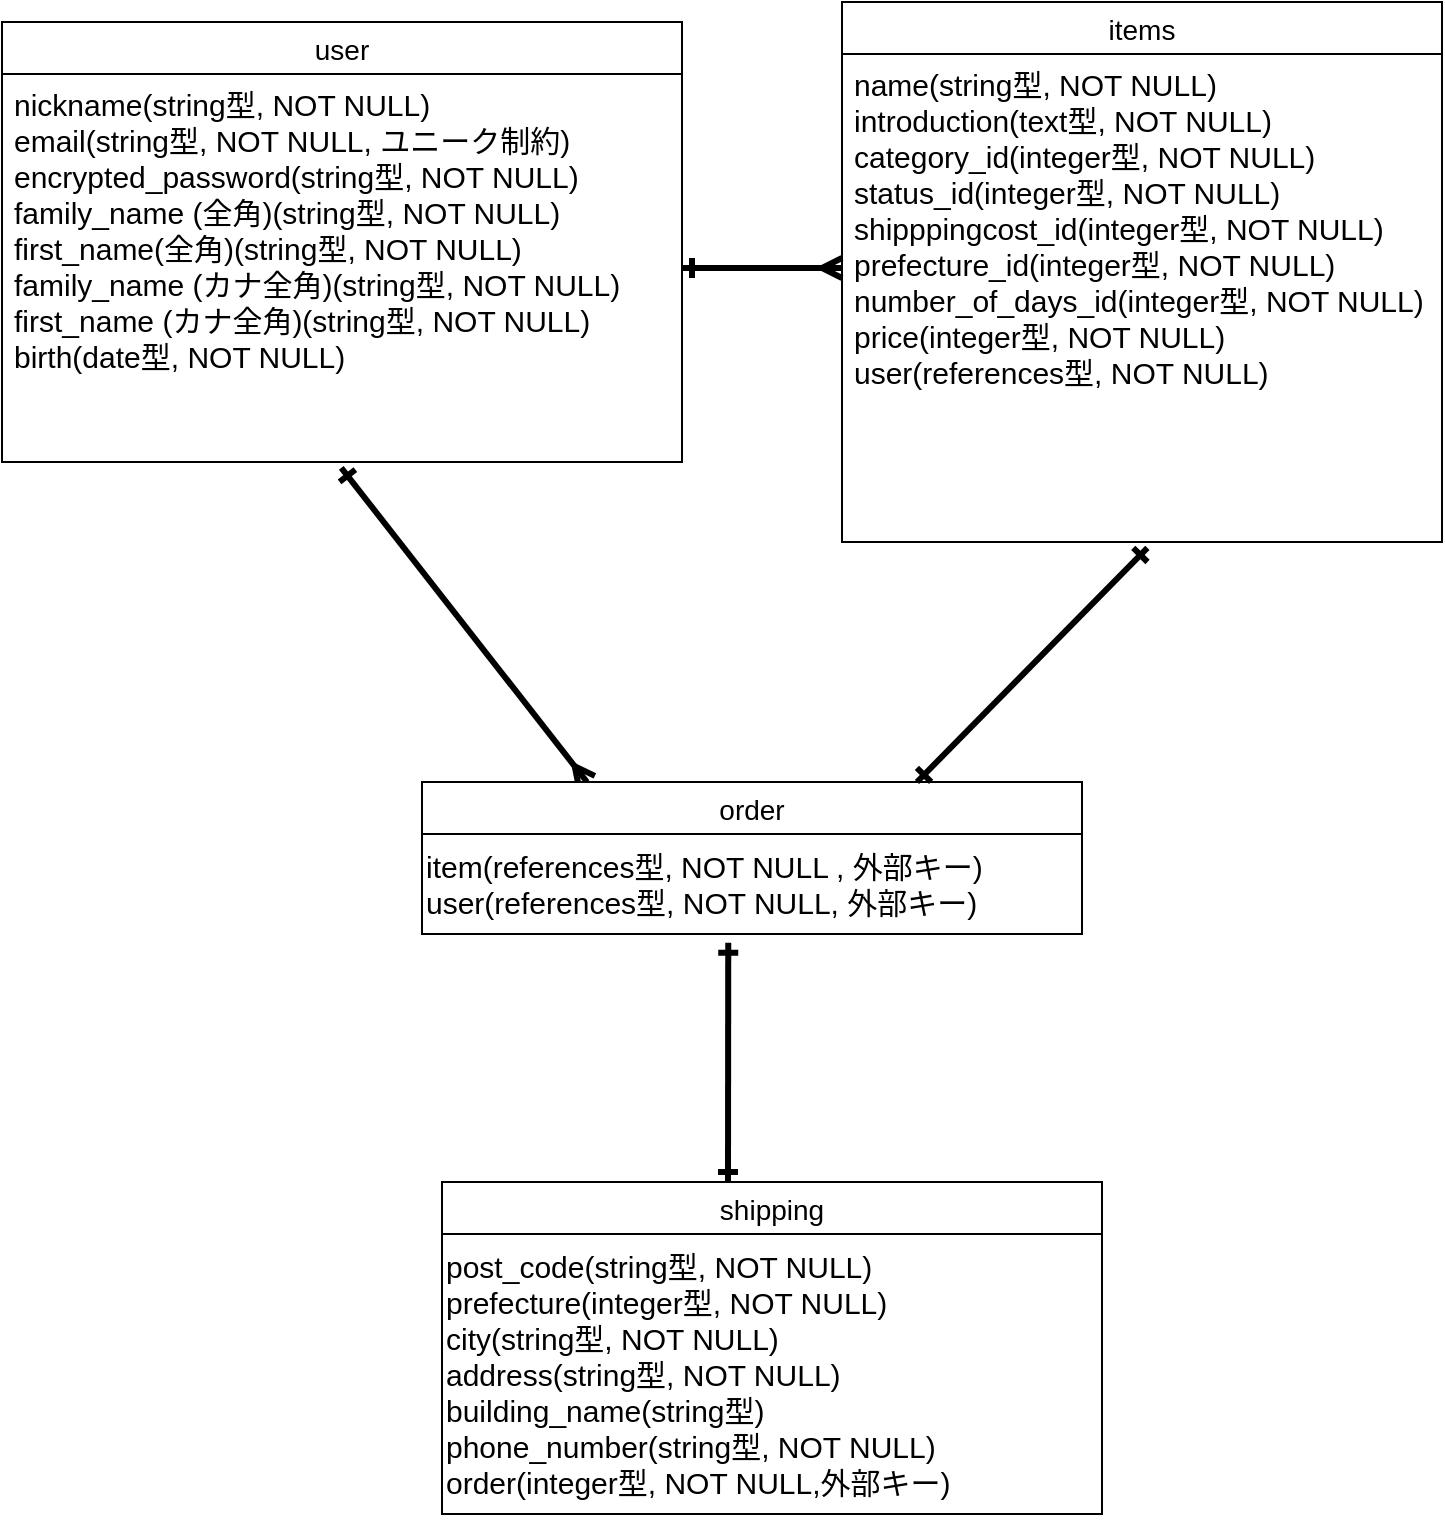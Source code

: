 <mxfile>
    <diagram id="f7OFSAXfzbydlX7Xqfsz" name="ページ1">
        <mxGraphModel dx="666" dy="844" grid="1" gridSize="10" guides="1" tooltips="1" connect="1" arrows="1" fold="1" page="1" pageScale="1" pageWidth="827" pageHeight="1169" math="0" shadow="0">
            <root>
                <mxCell id="0"/>
                <mxCell id="1" parent="0"/>
                <mxCell id="137" value="user" style="swimlane;fontStyle=0;childLayout=stackLayout;horizontal=1;startSize=26;horizontalStack=0;resizeParent=1;resizeParentMax=0;resizeLast=0;collapsible=1;marginBottom=0;align=center;fontSize=14;strokeWidth=1;rounded=0;" parent="1" vertex="1">
                    <mxGeometry x="40" y="200" width="340" height="220" as="geometry"/>
                </mxCell>
                <mxCell id="139" value="nickname(string型, NOT NULL)&#10;email(string型, NOT NULL, ユニーク制約)&#10;encrypted_password(string型, NOT NULL)&#10;family_name (全角)(string型, NOT NULL)&#10;first_name(全角)(string型, NOT NULL)&#10;family_name (カナ全角)(string型, NOT NULL)&#10;first_name (カナ全角)(string型, NOT NULL)&#10;birth(date型, NOT NULL)&#10;" style="text;strokeColor=none;fillColor=none;spacingLeft=4;spacingRight=4;overflow=hidden;rotatable=0;points=[[0,0.5],[1,0.5]];portConstraint=eastwest;fontSize=15;strokeWidth=1;rounded=0;" parent="137" vertex="1">
                    <mxGeometry y="26" width="340" height="194" as="geometry"/>
                </mxCell>
                <mxCell id="141" value="items" style="swimlane;fontStyle=0;childLayout=stackLayout;horizontal=1;startSize=26;horizontalStack=0;resizeParent=1;resizeParentMax=0;resizeLast=0;collapsible=1;marginBottom=0;align=center;fontSize=14;strokeWidth=1;rounded=0;" parent="1" vertex="1">
                    <mxGeometry x="460" y="190" width="300" height="270" as="geometry"/>
                </mxCell>
                <mxCell id="144" value="name(string型, NOT NULL)&#10;introduction(text型, NOT NULL)&#10;category_id(integer型, NOT NULL)&#10;status_id(integer型, NOT NULL)&#10;shipppingcost_id(integer型, NOT NULL)&#10;prefecture_id(integer型, NOT NULL)&#10;number_of_days_id(integer型, NOT NULL)&#10;price(integer型, NOT NULL)&#10;user(references型, NOT NULL)" style="text;strokeColor=none;fillColor=none;spacingLeft=4;spacingRight=4;overflow=hidden;rotatable=0;points=[[0,0.5],[1,0.5]];portConstraint=eastwest;fontSize=15;strokeWidth=1;rounded=0;" parent="141" vertex="1">
                    <mxGeometry y="26" width="300" height="244" as="geometry"/>
                </mxCell>
                <mxCell id="185" style="edgeStyle=none;html=1;strokeWidth=3;fontSize=15;startArrow=ERmany;startFill=0;endArrow=ERone;endFill=0;exitX=0.25;exitY=0;exitDx=0;exitDy=0;entryX=0.499;entryY=1.015;entryDx=0;entryDy=0;entryPerimeter=0;" parent="1" source="152" target="139" edge="1">
                    <mxGeometry relative="1" as="geometry">
                        <mxPoint x="220" y="430" as="targetPoint"/>
                    </mxGeometry>
                </mxCell>
                <mxCell id="152" value="order" style="swimlane;fontStyle=0;childLayout=stackLayout;horizontal=1;startSize=26;horizontalStack=0;resizeParent=1;resizeParentMax=0;resizeLast=0;collapsible=1;marginBottom=0;align=center;fontSize=14;rounded=0;hachureGap=4;strokeColor=default;fontFamily=Helvetica;fontColor=default;swimlaneLine=1;shadow=0;labelBackgroundColor=none;labelBorderColor=none;verticalAlign=middle;" parent="1" vertex="1">
                    <mxGeometry x="250" y="580" width="330" height="76" as="geometry"/>
                </mxCell>
                <mxCell id="168" value="&lt;font style=&quot;font-size: 15px;&quot;&gt;item(references型, NOT NULL , 外部キー)&lt;br&gt;user(references型, NOT NULL, 外部キー)&lt;br&gt;&lt;/font&gt;" style="text;html=1;align=left;verticalAlign=middle;resizable=0;points=[];autosize=1;strokeColor=none;fillColor=none;fontSize=14;fontFamily=Helvetica;fontColor=default;" parent="152" vertex="1">
                    <mxGeometry y="26" width="330" height="50" as="geometry"/>
                </mxCell>
                <mxCell id="158" value="shipping" style="swimlane;fontStyle=0;childLayout=stackLayout;horizontal=1;startSize=26;horizontalStack=0;resizeParent=1;resizeParentMax=0;resizeLast=0;collapsible=1;marginBottom=0;align=center;fontSize=14;" parent="1" vertex="1">
                    <mxGeometry x="260" y="780" width="330" height="166" as="geometry">
                        <mxRectangle x="460" y="530" width="90" height="30" as="alternateBounds"/>
                    </mxGeometry>
                </mxCell>
                <mxCell id="190" style="edgeStyle=none;html=1;strokeWidth=3;startArrow=ERone;startFill=0;endArrow=ERmany;endFill=0;" parent="158" source="165" target="158" edge="1">
                    <mxGeometry relative="1" as="geometry"/>
                </mxCell>
                <mxCell id="165" value="post_code(string型, NOT NULL)&lt;br style=&quot;font-size: 15px;&quot;&gt;prefecture(integer型, NOT NULL)&lt;br style=&quot;font-size: 15px;&quot;&gt;city(string型, NOT NULL)&lt;br style=&quot;font-size: 15px;&quot;&gt;address(string型, NOT NULL)&lt;br style=&quot;font-size: 15px;&quot;&gt;building_name(string型)&lt;br style=&quot;font-size: 15px;&quot;&gt;phone_number(string型, NOT NULL)&lt;br&gt;order(integer型, NOT NULL,外部キー)" style="text;html=1;align=left;verticalAlign=middle;resizable=0;points=[];autosize=1;strokeColor=none;fillColor=none;fontSize=15;fontFamily=Helvetica;fontColor=default;" parent="158" vertex="1">
                    <mxGeometry y="26" width="330" height="140" as="geometry"/>
                </mxCell>
                <mxCell id="183" style="edgeStyle=none;html=1;fontSize=15;startArrow=ERone;startFill=0;endArrow=ERmany;endFill=0;exitX=1;exitY=0.5;exitDx=0;exitDy=0;strokeWidth=3;" parent="1" source="139" edge="1">
                    <mxGeometry relative="1" as="geometry">
                        <Array as="points"/>
                        <mxPoint x="460" y="323" as="targetPoint"/>
                    </mxGeometry>
                </mxCell>
                <mxCell id="187" style="edgeStyle=none;html=1;strokeWidth=3;fontSize=15;startArrow=ERone;startFill=0;endArrow=ERone;endFill=0;exitX=0.464;exitY=1.088;exitDx=0;exitDy=0;exitPerimeter=0;" parent="1" edge="1" source="168">
                    <mxGeometry relative="1" as="geometry">
                        <mxPoint x="402.8" y="679.57" as="sourcePoint"/>
                        <mxPoint x="403" y="780" as="targetPoint"/>
                        <Array as="points"/>
                    </mxGeometry>
                </mxCell>
                <mxCell id="189" style="edgeStyle=none;html=1;entryX=0.75;entryY=0;entryDx=0;entryDy=0;startArrow=ERone;startFill=0;endArrow=ERone;endFill=0;exitX=0.509;exitY=1.012;exitDx=0;exitDy=0;exitPerimeter=0;strokeWidth=3;" parent="1" source="144" target="152" edge="1">
                    <mxGeometry relative="1" as="geometry"/>
                </mxCell>
            </root>
        </mxGraphModel>
    </diagram>
</mxfile>